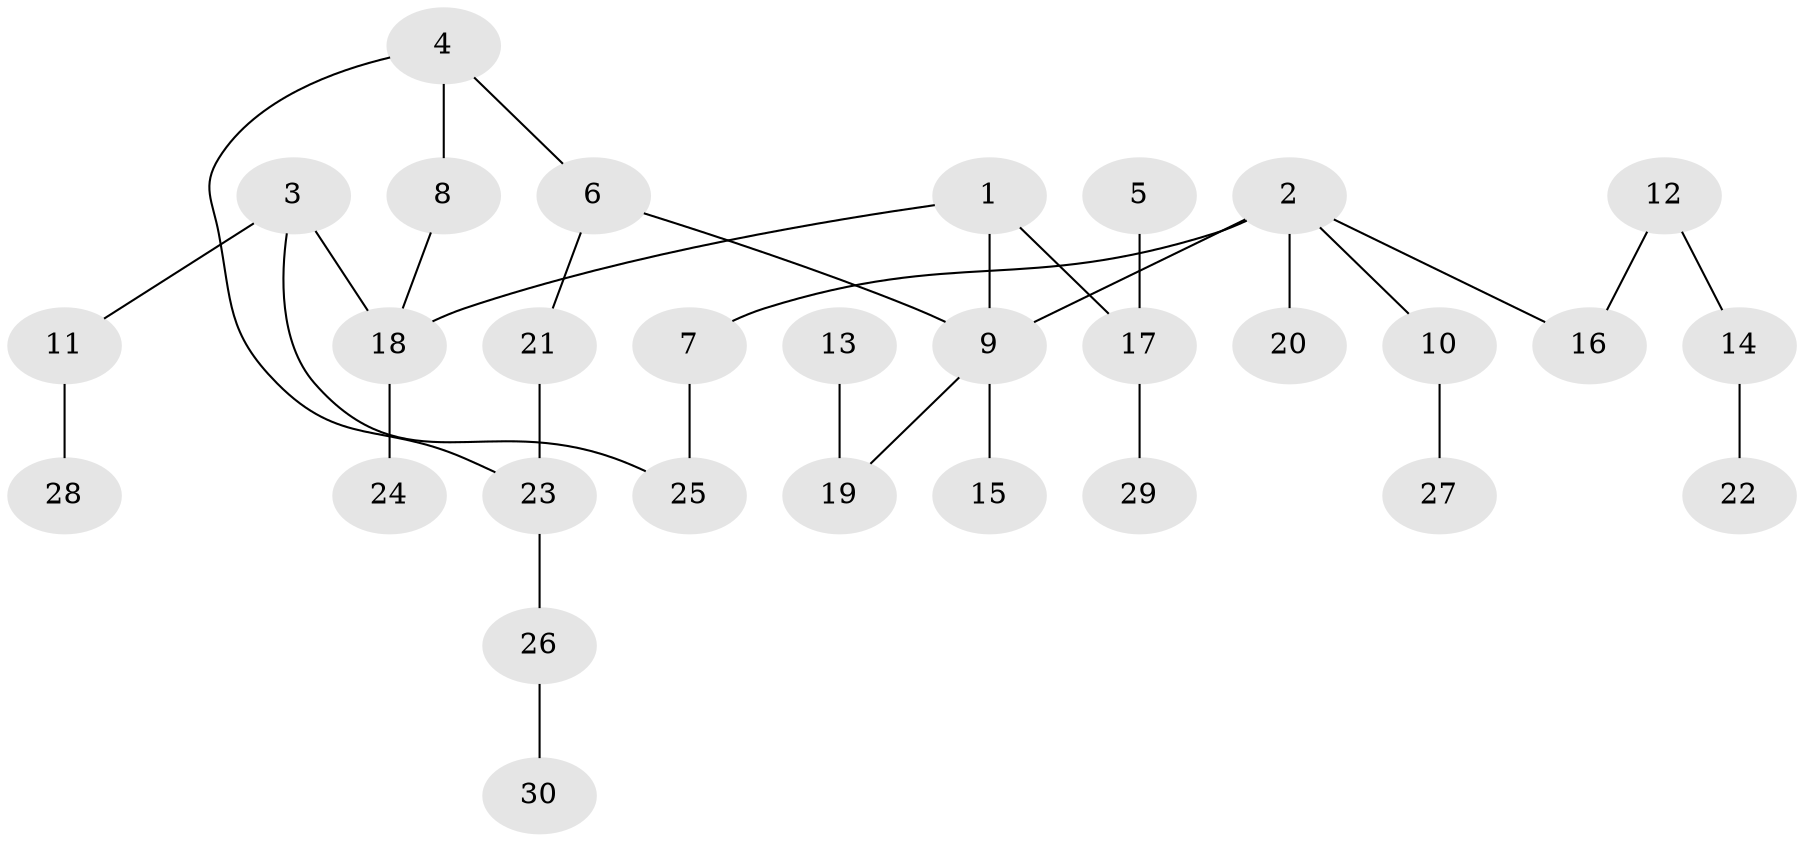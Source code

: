 // original degree distribution, {7: 0.01694915254237288, 3: 0.23728813559322035, 4: 0.06779661016949153, 1: 0.4406779661016949, 5: 0.01694915254237288, 2: 0.22033898305084745}
// Generated by graph-tools (version 1.1) at 2025/01/03/09/25 03:01:07]
// undirected, 30 vertices, 32 edges
graph export_dot {
graph [start="1"]
  node [color=gray90,style=filled];
  1;
  2;
  3;
  4;
  5;
  6;
  7;
  8;
  9;
  10;
  11;
  12;
  13;
  14;
  15;
  16;
  17;
  18;
  19;
  20;
  21;
  22;
  23;
  24;
  25;
  26;
  27;
  28;
  29;
  30;
  1 -- 9 [weight=1.0];
  1 -- 17 [weight=1.0];
  1 -- 18 [weight=1.0];
  2 -- 7 [weight=1.0];
  2 -- 9 [weight=1.0];
  2 -- 10 [weight=1.0];
  2 -- 16 [weight=1.0];
  2 -- 20 [weight=1.0];
  3 -- 11 [weight=1.0];
  3 -- 18 [weight=1.0];
  3 -- 25 [weight=1.0];
  4 -- 6 [weight=1.0];
  4 -- 8 [weight=1.0];
  4 -- 23 [weight=1.0];
  5 -- 17 [weight=1.0];
  6 -- 9 [weight=1.0];
  6 -- 21 [weight=1.0];
  7 -- 25 [weight=1.0];
  8 -- 18 [weight=1.0];
  9 -- 15 [weight=1.0];
  9 -- 19 [weight=1.0];
  10 -- 27 [weight=1.0];
  11 -- 28 [weight=1.0];
  12 -- 14 [weight=1.0];
  12 -- 16 [weight=1.0];
  13 -- 19 [weight=1.0];
  14 -- 22 [weight=1.0];
  17 -- 29 [weight=1.0];
  18 -- 24 [weight=1.0];
  21 -- 23 [weight=1.0];
  23 -- 26 [weight=1.0];
  26 -- 30 [weight=1.0];
}
